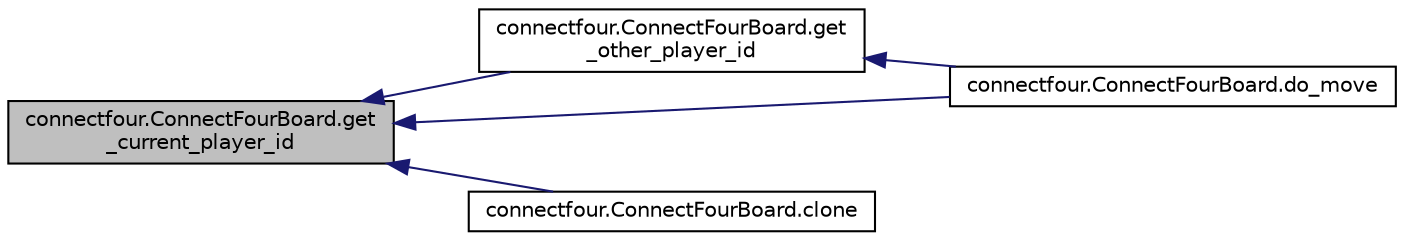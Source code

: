 digraph "connectfour.ConnectFourBoard.get_current_player_id"
{
  edge [fontname="Helvetica",fontsize="10",labelfontname="Helvetica",labelfontsize="10"];
  node [fontname="Helvetica",fontsize="10",shape=record];
  rankdir="LR";
  Node1 [label="connectfour.ConnectFourBoard.get\l_current_player_id",height=0.2,width=0.4,color="black", fillcolor="grey75", style="filled", fontcolor="black"];
  Node1 -> Node2 [dir="back",color="midnightblue",fontsize="10",style="solid",fontname="Helvetica"];
  Node2 [label="connectfour.ConnectFourBoard.get\l_other_player_id",height=0.2,width=0.4,color="black", fillcolor="white", style="filled",URL="$classconnectfour_1_1_connect_four_board.html#a2698eb546bb597244cfee4b139f9da0c"];
  Node2 -> Node3 [dir="back",color="midnightblue",fontsize="10",style="solid",fontname="Helvetica"];
  Node3 [label="connectfour.ConnectFourBoard.do_move",height=0.2,width=0.4,color="black", fillcolor="white", style="filled",URL="$classconnectfour_1_1_connect_four_board.html#af8352dbf6f205a0ddfb6c642a166b43e"];
  Node1 -> Node3 [dir="back",color="midnightblue",fontsize="10",style="solid",fontname="Helvetica"];
  Node1 -> Node4 [dir="back",color="midnightblue",fontsize="10",style="solid",fontname="Helvetica"];
  Node4 [label="connectfour.ConnectFourBoard.clone",height=0.2,width=0.4,color="black", fillcolor="white", style="filled",URL="$classconnectfour_1_1_connect_four_board.html#a4f2aed3f3fd565ef5508a448b5a28ecc"];
}
